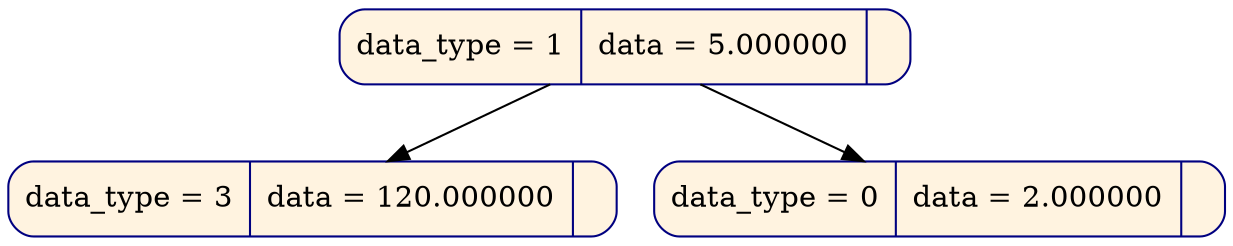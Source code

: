 digraph
{
node [shape = Mrecord, color  = "navy", style = "filled"];
node0x625000002970[label = " data_type = 1 | data = 5.000000 | ", fillcolor = "#fff3e0", rank = 0];
node0x6250000029a8[label = " data_type = 3 | data = 120.000000 | ", fillcolor = "#fff3e0", rank = 1];
node0x6250000029e0[label = " data_type = 0 | data = 2.000000 | ", fillcolor = "#fff3e0", rank = 1];
node0x625000002970 -> node0x6250000029a8;
node0x625000002970 -> node0x6250000029e0;
}
